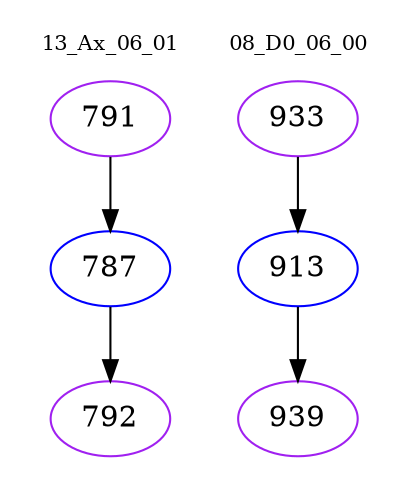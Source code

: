 digraph{
subgraph cluster_0 {
color = white
label = "13_Ax_06_01";
fontsize=10;
T0_791 [label="791", color="purple"]
T0_791 -> T0_787 [color="black"]
T0_787 [label="787", color="blue"]
T0_787 -> T0_792 [color="black"]
T0_792 [label="792", color="purple"]
}
subgraph cluster_1 {
color = white
label = "08_D0_06_00";
fontsize=10;
T1_933 [label="933", color="purple"]
T1_933 -> T1_913 [color="black"]
T1_913 [label="913", color="blue"]
T1_913 -> T1_939 [color="black"]
T1_939 [label="939", color="purple"]
}
}
